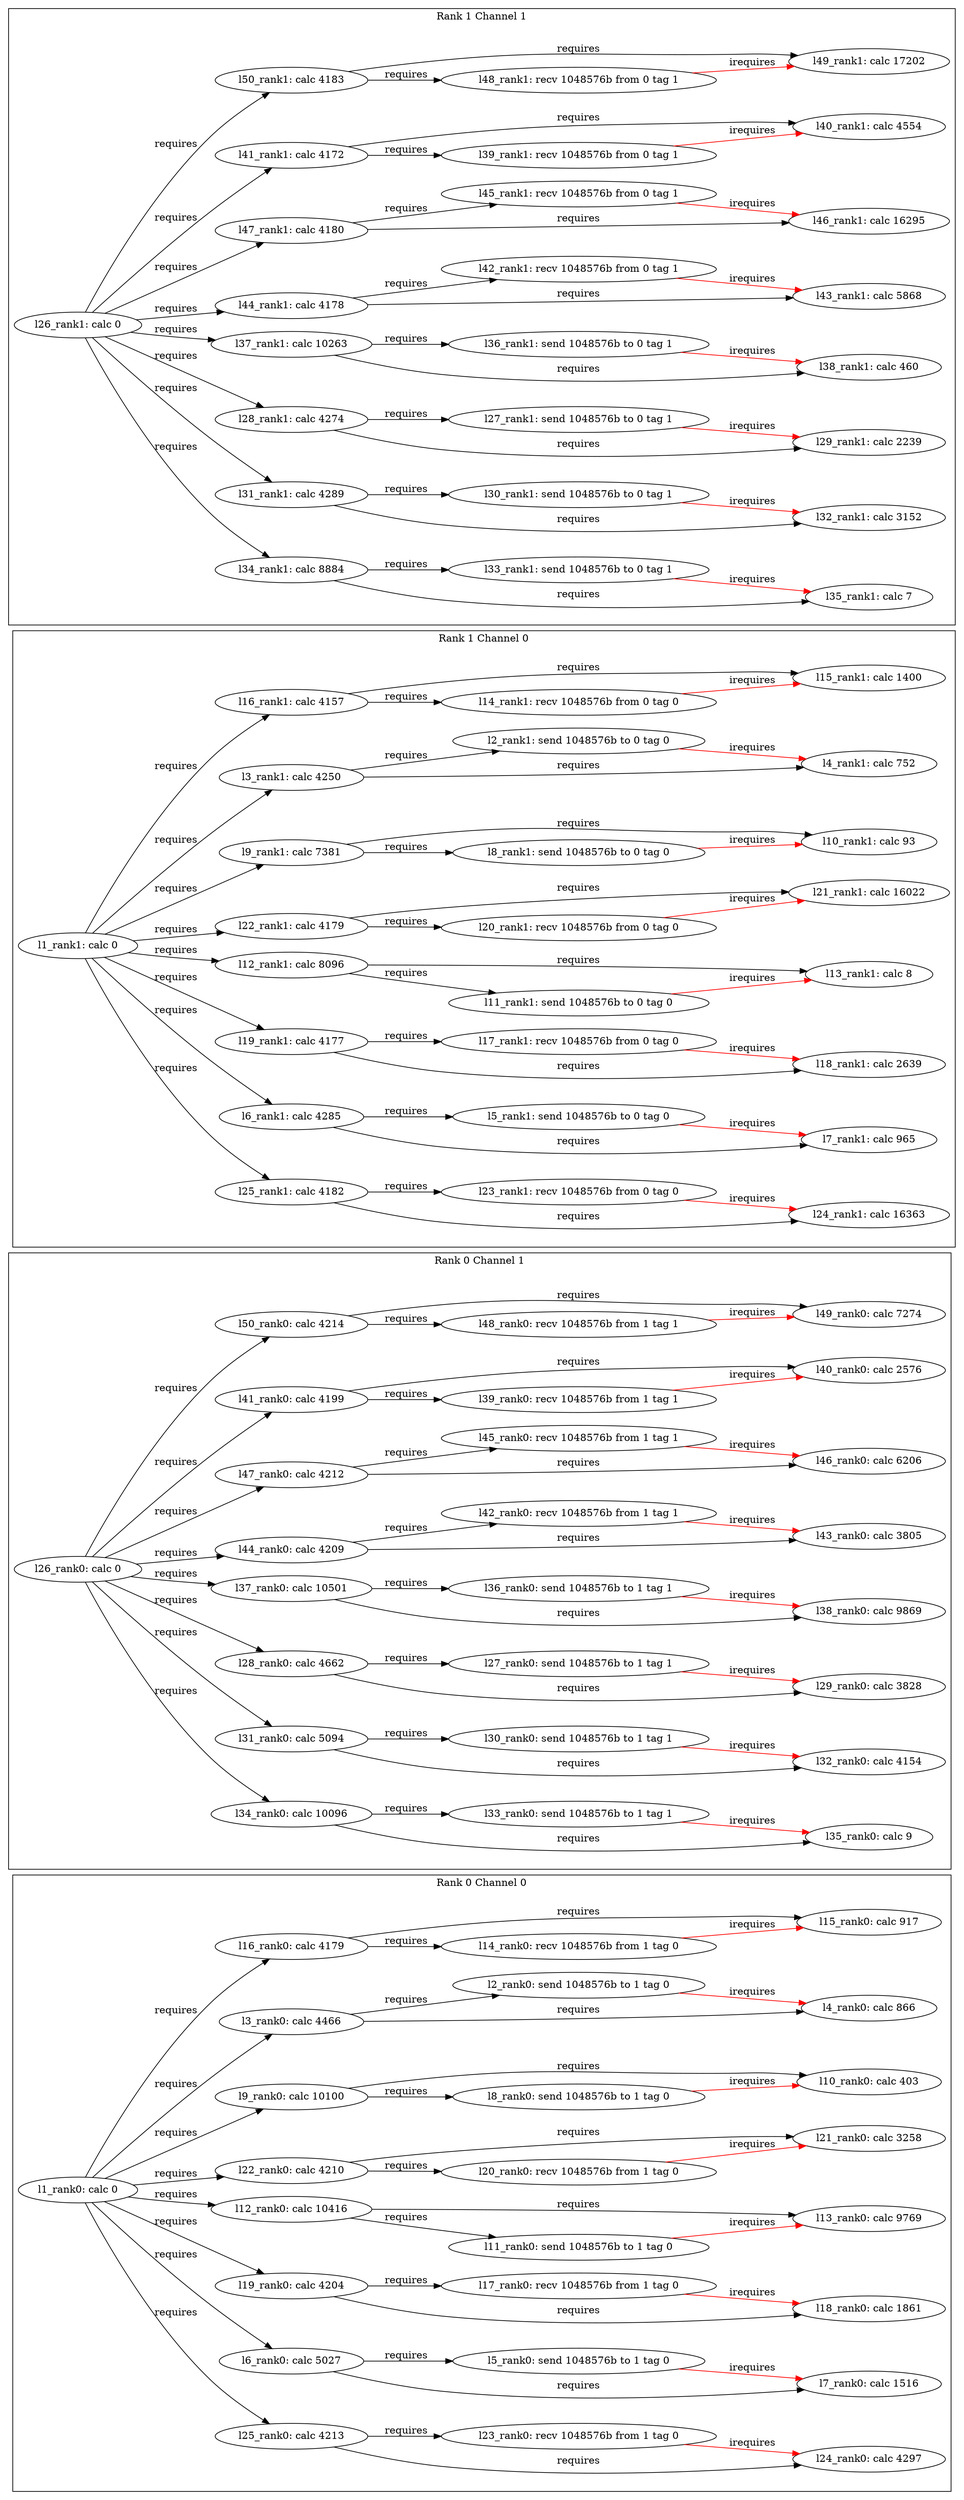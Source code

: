 digraph G {
    rankdir=LR;
    subgraph "cluster_rank_0_channel_0" {
        label = "Rank 0 Channel 0";
        "l7_rank0: calc 1516";
        "l5_rank0: send 1048576b to 1 tag 0";
        "l18_rank0: calc 1861";
        "l25_rank0: calc 4213";
        "l6_rank0: calc 5027";
        "l1_rank0: calc 0";
        "l8_rank0: send 1048576b to 1 tag 0";
        "l17_rank0: recv 1048576b from 1 tag 0";
        "l11_rank0: send 1048576b to 1 tag 0";
        "l24_rank0: calc 4297";
        "l19_rank0: calc 4204";
        "l12_rank0: calc 10416";
        "l20_rank0: recv 1048576b from 1 tag 0";
        "l13_rank0: calc 9769";
        "l22_rank0: calc 4210";
        "l4_rank0: calc 866";
        "l14_rank0: recv 1048576b from 1 tag 0";
        "l15_rank0: calc 917";
        "l9_rank0: calc 10100";
        "l23_rank0: recv 1048576b from 1 tag 0";
        "l10_rank0: calc 403";
        "l2_rank0: send 1048576b to 1 tag 0";
        "l21_rank0: calc 3258";
        "l3_rank0: calc 4466";
        "l16_rank0: calc 4179";
        "l3_rank0: calc 4466" -> "l2_rank0: send 1048576b to 1 tag 0" [label="requires", color="black"];
        "l1_rank0: calc 0" -> "l3_rank0: calc 4466" [label="requires", color="black"];
        "l3_rank0: calc 4466" -> "l4_rank0: calc 866" [label="requires", color="black"];
        "l2_rank0: send 1048576b to 1 tag 0" -> "l4_rank0: calc 866" [label="irequires", color="red"];
        "l6_rank0: calc 5027" -> "l5_rank0: send 1048576b to 1 tag 0" [label="requires", color="black"];
        "l1_rank0: calc 0" -> "l6_rank0: calc 5027" [label="requires", color="black"];
        "l6_rank0: calc 5027" -> "l7_rank0: calc 1516" [label="requires", color="black"];
        "l5_rank0: send 1048576b to 1 tag 0" -> "l7_rank0: calc 1516" [label="irequires", color="red"];
        "l9_rank0: calc 10100" -> "l8_rank0: send 1048576b to 1 tag 0" [label="requires", color="black"];
        "l1_rank0: calc 0" -> "l9_rank0: calc 10100" [label="requires", color="black"];
        "l9_rank0: calc 10100" -> "l10_rank0: calc 403" [label="requires", color="black"];
        "l8_rank0: send 1048576b to 1 tag 0" -> "l10_rank0: calc 403" [label="irequires", color="red"];
        "l12_rank0: calc 10416" -> "l11_rank0: send 1048576b to 1 tag 0" [label="requires", color="black"];
        "l1_rank0: calc 0" -> "l12_rank0: calc 10416" [label="requires", color="black"];
        "l12_rank0: calc 10416" -> "l13_rank0: calc 9769" [label="requires", color="black"];
        "l11_rank0: send 1048576b to 1 tag 0" -> "l13_rank0: calc 9769" [label="irequires", color="red"];
        "l16_rank0: calc 4179" -> "l14_rank0: recv 1048576b from 1 tag 0" [label="requires", color="black"];
        "l16_rank0: calc 4179" -> "l15_rank0: calc 917" [label="requires", color="black"];
        "l14_rank0: recv 1048576b from 1 tag 0" -> "l15_rank0: calc 917" [label="irequires", color="red"];
        "l1_rank0: calc 0" -> "l16_rank0: calc 4179" [label="requires", color="black"];
        "l19_rank0: calc 4204" -> "l17_rank0: recv 1048576b from 1 tag 0" [label="requires", color="black"];
        "l19_rank0: calc 4204" -> "l18_rank0: calc 1861" [label="requires", color="black"];
        "l17_rank0: recv 1048576b from 1 tag 0" -> "l18_rank0: calc 1861" [label="irequires", color="red"];
        "l1_rank0: calc 0" -> "l19_rank0: calc 4204" [label="requires", color="black"];
        "l22_rank0: calc 4210" -> "l20_rank0: recv 1048576b from 1 tag 0" [label="requires", color="black"];
        "l22_rank0: calc 4210" -> "l21_rank0: calc 3258" [label="requires", color="black"];
        "l20_rank0: recv 1048576b from 1 tag 0" -> "l21_rank0: calc 3258" [label="irequires", color="red"];
        "l1_rank0: calc 0" -> "l22_rank0: calc 4210" [label="requires", color="black"];
        "l25_rank0: calc 4213" -> "l23_rank0: recv 1048576b from 1 tag 0" [label="requires", color="black"];
        "l25_rank0: calc 4213" -> "l24_rank0: calc 4297" [label="requires", color="black"];
        "l23_rank0: recv 1048576b from 1 tag 0" -> "l24_rank0: calc 4297" [label="irequires", color="red"];
        "l1_rank0: calc 0" -> "l25_rank0: calc 4213" [label="requires", color="black"];
    }
    subgraph "cluster_rank_0_channel_1" {
        label = "Rank 0 Channel 1";
        "l26_rank0: calc 0";
        "l46_rank0: calc 6206";
        "l32_rank0: calc 4154";
        "l34_rank0: calc 10096";
        "l43_rank0: calc 3805";
        "l45_rank0: recv 1048576b from 1 tag 1";
        "l38_rank0: calc 9869";
        "l35_rank0: calc 9";
        "l36_rank0: send 1048576b to 1 tag 1";
        "l48_rank0: recv 1048576b from 1 tag 1";
        "l29_rank0: calc 3828";
        "l33_rank0: send 1048576b to 1 tag 1";
        "l31_rank0: calc 5094";
        "l28_rank0: calc 4662";
        "l39_rank0: recv 1048576b from 1 tag 1";
        "l30_rank0: send 1048576b to 1 tag 1";
        "l27_rank0: send 1048576b to 1 tag 1";
        "l42_rank0: recv 1048576b from 1 tag 1";
        "l49_rank0: calc 7274";
        "l37_rank0: calc 10501";
        "l44_rank0: calc 4209";
        "l47_rank0: calc 4212";
        "l41_rank0: calc 4199";
        "l50_rank0: calc 4214";
        "l40_rank0: calc 2576";
        "l28_rank0: calc 4662" -> "l27_rank0: send 1048576b to 1 tag 1" [label="requires", color="black"];
        "l26_rank0: calc 0" -> "l28_rank0: calc 4662" [label="requires", color="black"];
        "l28_rank0: calc 4662" -> "l29_rank0: calc 3828" [label="requires", color="black"];
        "l27_rank0: send 1048576b to 1 tag 1" -> "l29_rank0: calc 3828" [label="irequires", color="red"];
        "l31_rank0: calc 5094" -> "l30_rank0: send 1048576b to 1 tag 1" [label="requires", color="black"];
        "l26_rank0: calc 0" -> "l31_rank0: calc 5094" [label="requires", color="black"];
        "l31_rank0: calc 5094" -> "l32_rank0: calc 4154" [label="requires", color="black"];
        "l30_rank0: send 1048576b to 1 tag 1" -> "l32_rank0: calc 4154" [label="irequires", color="red"];
        "l34_rank0: calc 10096" -> "l33_rank0: send 1048576b to 1 tag 1" [label="requires", color="black"];
        "l26_rank0: calc 0" -> "l34_rank0: calc 10096" [label="requires", color="black"];
        "l34_rank0: calc 10096" -> "l35_rank0: calc 9" [label="requires", color="black"];
        "l33_rank0: send 1048576b to 1 tag 1" -> "l35_rank0: calc 9" [label="irequires", color="red"];
        "l37_rank0: calc 10501" -> "l36_rank0: send 1048576b to 1 tag 1" [label="requires", color="black"];
        "l26_rank0: calc 0" -> "l37_rank0: calc 10501" [label="requires", color="black"];
        "l37_rank0: calc 10501" -> "l38_rank0: calc 9869" [label="requires", color="black"];
        "l36_rank0: send 1048576b to 1 tag 1" -> "l38_rank0: calc 9869" [label="irequires", color="red"];
        "l41_rank0: calc 4199" -> "l39_rank0: recv 1048576b from 1 tag 1" [label="requires", color="black"];
        "l41_rank0: calc 4199" -> "l40_rank0: calc 2576" [label="requires", color="black"];
        "l39_rank0: recv 1048576b from 1 tag 1" -> "l40_rank0: calc 2576" [label="irequires", color="red"];
        "l26_rank0: calc 0" -> "l41_rank0: calc 4199" [label="requires", color="black"];
        "l44_rank0: calc 4209" -> "l42_rank0: recv 1048576b from 1 tag 1" [label="requires", color="black"];
        "l44_rank0: calc 4209" -> "l43_rank0: calc 3805" [label="requires", color="black"];
        "l42_rank0: recv 1048576b from 1 tag 1" -> "l43_rank0: calc 3805" [label="irequires", color="red"];
        "l26_rank0: calc 0" -> "l44_rank0: calc 4209" [label="requires", color="black"];
        "l47_rank0: calc 4212" -> "l45_rank0: recv 1048576b from 1 tag 1" [label="requires", color="black"];
        "l47_rank0: calc 4212" -> "l46_rank0: calc 6206" [label="requires", color="black"];
        "l45_rank0: recv 1048576b from 1 tag 1" -> "l46_rank0: calc 6206" [label="irequires", color="red"];
        "l26_rank0: calc 0" -> "l47_rank0: calc 4212" [label="requires", color="black"];
        "l50_rank0: calc 4214" -> "l48_rank0: recv 1048576b from 1 tag 1" [label="requires", color="black"];
        "l50_rank0: calc 4214" -> "l49_rank0: calc 7274" [label="requires", color="black"];
        "l48_rank0: recv 1048576b from 1 tag 1" -> "l49_rank0: calc 7274" [label="irequires", color="red"];
        "l26_rank0: calc 0" -> "l50_rank0: calc 4214" [label="requires", color="black"];
    }
    subgraph "cluster_rank_1_channel_0" {
        label = "Rank 1 Channel 0";
        "l7_rank1: calc 965";
        "l5_rank1: send 1048576b to 0 tag 0";
        "l18_rank1: calc 2639";
        "l25_rank1: calc 4182";
        "l6_rank1: calc 4285";
        "l1_rank1: calc 0";
        "l8_rank1: send 1048576b to 0 tag 0";
        "l17_rank1: recv 1048576b from 0 tag 0";
        "l11_rank1: send 1048576b to 0 tag 0";
        "l24_rank1: calc 16363";
        "l19_rank1: calc 4177";
        "l12_rank1: calc 8096";
        "l20_rank1: recv 1048576b from 0 tag 0";
        "l13_rank1: calc 8";
        "l22_rank1: calc 4179";
        "l4_rank1: calc 752";
        "l14_rank1: recv 1048576b from 0 tag 0";
        "l15_rank1: calc 1400";
        "l9_rank1: calc 7381";
        "l23_rank1: recv 1048576b from 0 tag 0";
        "l10_rank1: calc 93";
        "l2_rank1: send 1048576b to 0 tag 0";
        "l21_rank1: calc 16022";
        "l3_rank1: calc 4250";
        "l16_rank1: calc 4157";
        "l3_rank1: calc 4250" -> "l2_rank1: send 1048576b to 0 tag 0" [label="requires", color="black"];
        "l1_rank1: calc 0" -> "l3_rank1: calc 4250" [label="requires", color="black"];
        "l3_rank1: calc 4250" -> "l4_rank1: calc 752" [label="requires", color="black"];
        "l2_rank1: send 1048576b to 0 tag 0" -> "l4_rank1: calc 752" [label="irequires", color="red"];
        "l6_rank1: calc 4285" -> "l5_rank1: send 1048576b to 0 tag 0" [label="requires", color="black"];
        "l1_rank1: calc 0" -> "l6_rank1: calc 4285" [label="requires", color="black"];
        "l6_rank1: calc 4285" -> "l7_rank1: calc 965" [label="requires", color="black"];
        "l5_rank1: send 1048576b to 0 tag 0" -> "l7_rank1: calc 965" [label="irequires", color="red"];
        "l9_rank1: calc 7381" -> "l8_rank1: send 1048576b to 0 tag 0" [label="requires", color="black"];
        "l1_rank1: calc 0" -> "l9_rank1: calc 7381" [label="requires", color="black"];
        "l9_rank1: calc 7381" -> "l10_rank1: calc 93" [label="requires", color="black"];
        "l8_rank1: send 1048576b to 0 tag 0" -> "l10_rank1: calc 93" [label="irequires", color="red"];
        "l12_rank1: calc 8096" -> "l11_rank1: send 1048576b to 0 tag 0" [label="requires", color="black"];
        "l1_rank1: calc 0" -> "l12_rank1: calc 8096" [label="requires", color="black"];
        "l12_rank1: calc 8096" -> "l13_rank1: calc 8" [label="requires", color="black"];
        "l11_rank1: send 1048576b to 0 tag 0" -> "l13_rank1: calc 8" [label="irequires", color="red"];
        "l16_rank1: calc 4157" -> "l14_rank1: recv 1048576b from 0 tag 0" [label="requires", color="black"];
        "l16_rank1: calc 4157" -> "l15_rank1: calc 1400" [label="requires", color="black"];
        "l14_rank1: recv 1048576b from 0 tag 0" -> "l15_rank1: calc 1400" [label="irequires", color="red"];
        "l1_rank1: calc 0" -> "l16_rank1: calc 4157" [label="requires", color="black"];
        "l19_rank1: calc 4177" -> "l17_rank1: recv 1048576b from 0 tag 0" [label="requires", color="black"];
        "l19_rank1: calc 4177" -> "l18_rank1: calc 2639" [label="requires", color="black"];
        "l17_rank1: recv 1048576b from 0 tag 0" -> "l18_rank1: calc 2639" [label="irequires", color="red"];
        "l1_rank1: calc 0" -> "l19_rank1: calc 4177" [label="requires", color="black"];
        "l22_rank1: calc 4179" -> "l20_rank1: recv 1048576b from 0 tag 0" [label="requires", color="black"];
        "l22_rank1: calc 4179" -> "l21_rank1: calc 16022" [label="requires", color="black"];
        "l20_rank1: recv 1048576b from 0 tag 0" -> "l21_rank1: calc 16022" [label="irequires", color="red"];
        "l1_rank1: calc 0" -> "l22_rank1: calc 4179" [label="requires", color="black"];
        "l25_rank1: calc 4182" -> "l23_rank1: recv 1048576b from 0 tag 0" [label="requires", color="black"];
        "l25_rank1: calc 4182" -> "l24_rank1: calc 16363" [label="requires", color="black"];
        "l23_rank1: recv 1048576b from 0 tag 0" -> "l24_rank1: calc 16363" [label="irequires", color="red"];
        "l1_rank1: calc 0" -> "l25_rank1: calc 4182" [label="requires", color="black"];
    }
    subgraph "cluster_rank_1_channel_1" {
        label = "Rank 1 Channel 1";
        "l26_rank1: calc 0";
        "l46_rank1: calc 16295";
        "l32_rank1: calc 3152";
        "l34_rank1: calc 8884";
        "l43_rank1: calc 5868";
        "l45_rank1: recv 1048576b from 0 tag 1";
        "l38_rank1: calc 460";
        "l35_rank1: calc 7";
        "l36_rank1: send 1048576b to 0 tag 1";
        "l48_rank1: recv 1048576b from 0 tag 1";
        "l29_rank1: calc 2239";
        "l33_rank1: send 1048576b to 0 tag 1";
        "l31_rank1: calc 4289";
        "l28_rank1: calc 4274";
        "l39_rank1: recv 1048576b from 0 tag 1";
        "l30_rank1: send 1048576b to 0 tag 1";
        "l27_rank1: send 1048576b to 0 tag 1";
        "l42_rank1: recv 1048576b from 0 tag 1";
        "l49_rank1: calc 17202";
        "l37_rank1: calc 10263";
        "l44_rank1: calc 4178";
        "l47_rank1: calc 4180";
        "l41_rank1: calc 4172";
        "l50_rank1: calc 4183";
        "l40_rank1: calc 4554";
        "l28_rank1: calc 4274" -> "l27_rank1: send 1048576b to 0 tag 1" [label="requires", color="black"];
        "l26_rank1: calc 0" -> "l28_rank1: calc 4274" [label="requires", color="black"];
        "l28_rank1: calc 4274" -> "l29_rank1: calc 2239" [label="requires", color="black"];
        "l27_rank1: send 1048576b to 0 tag 1" -> "l29_rank1: calc 2239" [label="irequires", color="red"];
        "l31_rank1: calc 4289" -> "l30_rank1: send 1048576b to 0 tag 1" [label="requires", color="black"];
        "l26_rank1: calc 0" -> "l31_rank1: calc 4289" [label="requires", color="black"];
        "l31_rank1: calc 4289" -> "l32_rank1: calc 3152" [label="requires", color="black"];
        "l30_rank1: send 1048576b to 0 tag 1" -> "l32_rank1: calc 3152" [label="irequires", color="red"];
        "l34_rank1: calc 8884" -> "l33_rank1: send 1048576b to 0 tag 1" [label="requires", color="black"];
        "l26_rank1: calc 0" -> "l34_rank1: calc 8884" [label="requires", color="black"];
        "l34_rank1: calc 8884" -> "l35_rank1: calc 7" [label="requires", color="black"];
        "l33_rank1: send 1048576b to 0 tag 1" -> "l35_rank1: calc 7" [label="irequires", color="red"];
        "l37_rank1: calc 10263" -> "l36_rank1: send 1048576b to 0 tag 1" [label="requires", color="black"];
        "l26_rank1: calc 0" -> "l37_rank1: calc 10263" [label="requires", color="black"];
        "l37_rank1: calc 10263" -> "l38_rank1: calc 460" [label="requires", color="black"];
        "l36_rank1: send 1048576b to 0 tag 1" -> "l38_rank1: calc 460" [label="irequires", color="red"];
        "l41_rank1: calc 4172" -> "l39_rank1: recv 1048576b from 0 tag 1" [label="requires", color="black"];
        "l41_rank1: calc 4172" -> "l40_rank1: calc 4554" [label="requires", color="black"];
        "l39_rank1: recv 1048576b from 0 tag 1" -> "l40_rank1: calc 4554" [label="irequires", color="red"];
        "l26_rank1: calc 0" -> "l41_rank1: calc 4172" [label="requires", color="black"];
        "l44_rank1: calc 4178" -> "l42_rank1: recv 1048576b from 0 tag 1" [label="requires", color="black"];
        "l44_rank1: calc 4178" -> "l43_rank1: calc 5868" [label="requires", color="black"];
        "l42_rank1: recv 1048576b from 0 tag 1" -> "l43_rank1: calc 5868" [label="irequires", color="red"];
        "l26_rank1: calc 0" -> "l44_rank1: calc 4178" [label="requires", color="black"];
        "l47_rank1: calc 4180" -> "l45_rank1: recv 1048576b from 0 tag 1" [label="requires", color="black"];
        "l47_rank1: calc 4180" -> "l46_rank1: calc 16295" [label="requires", color="black"];
        "l45_rank1: recv 1048576b from 0 tag 1" -> "l46_rank1: calc 16295" [label="irequires", color="red"];
        "l26_rank1: calc 0" -> "l47_rank1: calc 4180" [label="requires", color="black"];
        "l50_rank1: calc 4183" -> "l48_rank1: recv 1048576b from 0 tag 1" [label="requires", color="black"];
        "l50_rank1: calc 4183" -> "l49_rank1: calc 17202" [label="requires", color="black"];
        "l48_rank1: recv 1048576b from 0 tag 1" -> "l49_rank1: calc 17202" [label="irequires", color="red"];
        "l26_rank1: calc 0" -> "l50_rank1: calc 4183" [label="requires", color="black"];
    }
}
